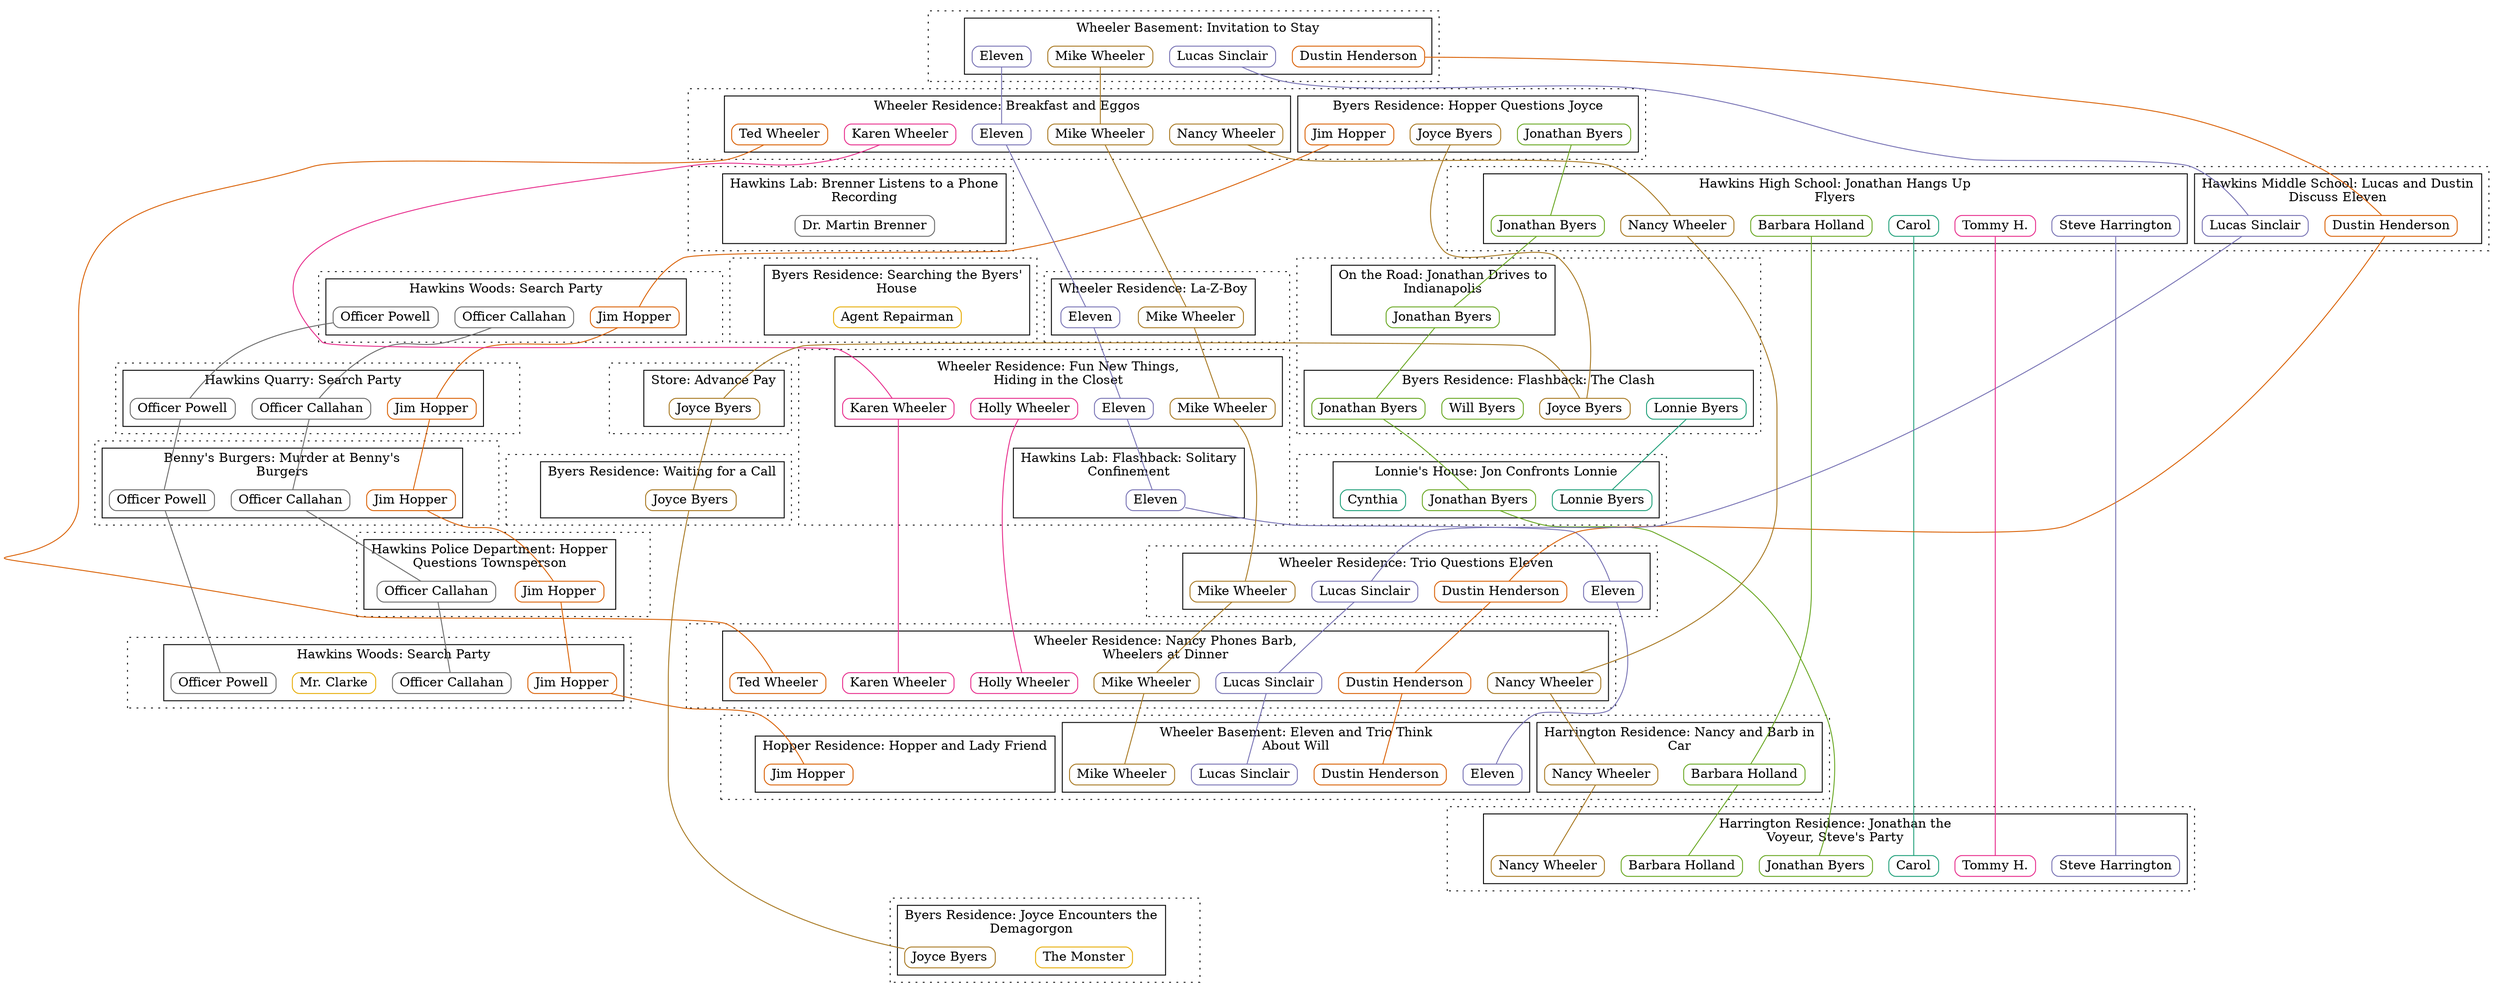// Chapter Two: The Weirdo on Maple Street
digraph {
	center=1 randir=TB
	edge [dir=none]
	node [height=0.3 width=0.3]
	subgraph timeline {
		node [label="" style=invis]
		edge [style=invis]
		epoch_1 -> epoch_2
		epoch_2 -> epoch_3
		epoch_3 -> epoch_4
		epoch_4 -> epoch_5
		epoch_5 -> epoch_6
		epoch_6 -> epoch_7
		epoch_7 -> epoch_8
		epoch_8 -> epoch_9
		epoch_9 -> epoch_10
		epoch_10 -> epoch_11
		epoch_11 -> epoch_12
		epoch_12 -> epoch_13
		epoch_13 -> epoch_14
		epoch_14 -> epoch_15
		epoch_15 -> epoch_16
		epoch_16 -> epoch_17
		epoch_17 -> epoch_18
		epoch_18 -> epoch_19
		epoch_19 -> epoch_20
		epoch_20 -> epoch_21
	}
	// Styles for Character Nodes
	{
		node [colorscheme=dark28 shape=box style=rounded]
		edge [colorscheme=dark28]
		{
			node [color=1 label="Lonnie Byers"]
			edge [color=1]
			Lonnie_epoch_7_1 -> Lonnie_epoch_14_0
		}
		{
			node [color=2 label="Jim Hopper"]
			edge [color=2]
			Hopper_epoch_2_0 -> Hopper_epoch_4_0
			Hopper_epoch_4_0 -> Hopper_epoch_12_0
			Hopper_epoch_12_0 -> Hopper_epoch_13_0
			Hopper_epoch_13_0 -> Hopper_epoch_16_0
			Hopper_epoch_16_0 -> Hopper_epoch_18_0
			Hopper_epoch_18_0 -> Hopper_epoch_19_2
		}
		{
			node [color=3 label=Eleven]
			edge [color=3]
			Eleven_epoch_1_0 -> Eleven_epoch_2_1
			Eleven_epoch_2_1 -> Eleven_epoch_6_0
			Eleven_epoch_6_0 -> Eleven_epoch_10_0
			Eleven_epoch_10_0 -> Eleven_epoch_10_1
			Eleven_epoch_10_1 -> Eleven_epoch_15_0
			Eleven_epoch_15_0 -> Eleven_epoch_19_0
		}
		{
			node [color=4 label="Holly Wheeler"]
			edge [color=4]
			Holly_epoch_10_0 -> Holly_epoch_17_0
		}
		{
			node [color=5 label="Jonathan Byers"]
			edge [color=5]
			Jonathan_epoch_2_0 -> Jonathan_epoch_5_0
			Jonathan_epoch_5_0 -> Jonathan_epoch_7_0
			Jonathan_epoch_7_0 -> Jonathan_epoch_7_1
			Jonathan_epoch_7_1 -> Jonathan_epoch_14_0
			Jonathan_epoch_14_0 -> Jonathan_epoch_20_0
		}
		{
			node [color=6 label="Agent Repairman"]
			edge [color=6]
			Agent_Repairman_epoch_9_0
		}
		{
			node [color=7 label="Mike Wheeler"]
			edge [color=7]
			Mike_epoch_1_0 -> Mike_epoch_2_1
			Mike_epoch_2_1 -> Mike_epoch_6_0
			Mike_epoch_6_0 -> Mike_epoch_10_0
			Mike_epoch_10_0 -> Mike_epoch_15_0
			Mike_epoch_15_0 -> Mike_epoch_17_0
			Mike_epoch_17_0 -> Mike_epoch_19_0
		}
		{
			node [color=8 label="Officer Callahan"]
			edge [color=8]
			Officer_Callahan_epoch_4_0 -> Officer_Callahan_epoch_12_0
			Officer_Callahan_epoch_12_0 -> Officer_Callahan_epoch_13_0
			Officer_Callahan_epoch_13_0 -> Officer_Callahan_epoch_16_0
			Officer_Callahan_epoch_16_0 -> Officer_Callahan_epoch_18_0
		}
		{
			node [color=1 label=Carol]
			edge [color=1]
			Carol_epoch_5_0 -> Carol_epoch_20_0
		}
		{
			node [color=2 label="Dustin Henderson"]
			edge [color=2]
			Dustin_epoch_1_0 -> Dustin_epoch_5_1
			Dustin_epoch_5_1 -> Dustin_epoch_15_0
			Dustin_epoch_15_0 -> Dustin_epoch_17_0
			Dustin_epoch_17_0 -> Dustin_epoch_19_0
		}
		{
			node [color=3 label="Lucas Sinclair"]
			edge [color=3]
			Lucas_epoch_1_0 -> Lucas_epoch_5_1
			Lucas_epoch_5_1 -> Lucas_epoch_15_0
			Lucas_epoch_15_0 -> Lucas_epoch_17_0
			Lucas_epoch_17_0 -> Lucas_epoch_19_0
		}
		{
			node [color=4 label="Tommy H."]
			edge [color=4]
			Tommy_epoch_5_0 -> Tommy_epoch_20_0
		}
		{
			node [color=5 label="Will Byers"]
			edge [color=5]
			Will_epoch_7_1
		}
		{
			node [color=6 label="Mr. Clarke"]
			edge [color=6]
			Mr_Clarke_epoch_18_0
		}
		{
			node [color=7 label="Nancy Wheeler"]
			edge [color=7]
			Nancy_epoch_2_1 -> Nancy_epoch_5_0
			Nancy_epoch_5_0 -> Nancy_epoch_17_0
			Nancy_epoch_17_0 -> Nancy_epoch_19_1
			Nancy_epoch_19_1 -> Nancy_epoch_20_0
		}
		{
			node [color=8 label="Dr. Martin Brenner"]
			edge [color=8]
			Brenner_epoch_3_0
		}
		{
			node [color=1 label=Cynthia]
			edge [color=1]
			Cynthia_epoch_14_0
		}
		{
			node [color=2 label="Ted Wheeler"]
			edge [color=2]
			Ted_epoch_2_1 -> Ted_epoch_17_0
		}
		{
			node [color=3 label="Steve Harrington"]
			edge [color=3]
			Steve_epoch_5_0 -> Steve_epoch_20_0
		}
		{
			node [color=4 label="Karen Wheeler"]
			edge [color=4]
			Karen_epoch_2_1 -> Karen_epoch_10_0
			Karen_epoch_10_0 -> Karen_epoch_17_0
		}
		{
			node [color=5 label="Barbara Holland"]
			edge [color=5]
			Barb_epoch_5_0 -> Barb_epoch_19_1
			Barb_epoch_19_1 -> Barb_epoch_20_0
		}
		{
			node [color=6 label="The Monster"]
			edge [color=6]
			The_Monster_epoch_21_0
		}
		{
			node [color=7 label="Joyce Byers"]
			edge [color=7]
			Joyce_epoch_2_0 -> Joyce_epoch_7_1
			Joyce_epoch_7_1 -> Joyce_epoch_8_0
			Joyce_epoch_8_0 -> Joyce_epoch_11_0
			Joyce_epoch_11_0 -> Joyce_epoch_21_0
		}
		{
			node [color=8 label="Officer Powell"]
			edge [color=8]
			Officer_Powell_epoch_4_0 -> Officer_Powell_epoch_12_0
			Officer_Powell_epoch_12_0 -> Officer_Powell_epoch_13_0
			Officer_Powell_epoch_13_0 -> Officer_Powell_epoch_18_0
		}
	}
	subgraph cluster_epoch_1 {
		graph [style=dotted]
		epoch_1
		subgraph cluster_epoch_1_0 {
			graph [style=solid]
			label="Wheeler Basement: Invitation to Stay"
			Mike_epoch_1_0
			Dustin_epoch_1_0
			Lucas_epoch_1_0
			Eleven_epoch_1_0
		}
	}
	subgraph cluster_epoch_2 {
		graph [style=dotted]
		epoch_2
		subgraph cluster_epoch_2_0 {
			graph [style=solid]
			label="Byers Residence: Hopper Questions Joyce"
			Joyce_epoch_2_0
			Jonathan_epoch_2_0
			Hopper_epoch_2_0
		}
		subgraph cluster_epoch_2_1 {
			graph [style=solid]
			label="Wheeler Residence: Breakfast and Eggos"
			Mike_epoch_2_1
			Nancy_epoch_2_1
			Karen_epoch_2_1
			Ted_epoch_2_1
			Eleven_epoch_2_1
		}
	}
	subgraph cluster_epoch_3 {
		graph [style=dotted]
		epoch_3
		subgraph cluster_epoch_3_0 {
			graph [style=solid]
			label="Hawkins Lab: Brenner Listens to a Phone
Recording"
			Brenner_epoch_3_0
		}
	}
	subgraph cluster_epoch_4 {
		graph [style=dotted]
		epoch_4
		subgraph cluster_epoch_4_0 {
			graph [style=solid]
			label="Hawkins Woods: Search Party"
			Hopper_epoch_4_0
			Officer_Powell_epoch_4_0
			Officer_Callahan_epoch_4_0
		}
	}
	subgraph cluster_epoch_5 {
		graph [style=dotted]
		epoch_5
		subgraph cluster_epoch_5_0 {
			graph [style=solid]
			label="Hawkins High School: Jonathan Hangs Up
Flyers"
			Barb_epoch_5_0
			Nancy_epoch_5_0
			Steve_epoch_5_0
			Tommy_epoch_5_0
			Carol_epoch_5_0
			Jonathan_epoch_5_0
		}
		subgraph cluster_epoch_5_1 {
			graph [style=solid]
			label="Hawkins Middle School: Lucas and Dustin
Discuss Eleven"
			Lucas_epoch_5_1
			Dustin_epoch_5_1
		}
	}
	subgraph cluster_epoch_6 {
		graph [style=dotted]
		epoch_6
		subgraph cluster_epoch_6_0 {
			graph [style=solid]
			label="Wheeler Residence: La-Z-Boy"
			Mike_epoch_6_0
			Eleven_epoch_6_0
		}
	}
	subgraph cluster_epoch_7 {
		graph [style=dotted]
		epoch_7
		subgraph cluster_epoch_7_0 {
			graph [style=solid]
			label="On the Road: Jonathan Drives to
Indianapolis"
			Jonathan_epoch_7_0
		}
		subgraph cluster_epoch_7_1 {
			graph [style=solid]
			label="Byers Residence: Flashback: The Clash"
			Jonathan_epoch_7_1
			Will_epoch_7_1
			Joyce_epoch_7_1
			Lonnie_epoch_7_1
		}
	}
	subgraph cluster_epoch_8 {
		graph [style=dotted]
		epoch_8
		subgraph cluster_epoch_8_0 {
			graph [style=solid]
			label="Store: Advance Pay"
			Joyce_epoch_8_0
		}
	}
	subgraph cluster_epoch_9 {
		graph [style=dotted]
		epoch_9
		subgraph cluster_epoch_9_0 {
			graph [style=solid]
			label="Byers Residence: Searching the Byers'
House"
			Agent_Repairman_epoch_9_0
		}
	}
	subgraph cluster_epoch_10 {
		graph [style=dotted]
		epoch_10
		subgraph cluster_epoch_10_0 {
			graph [style=solid]
			label="Wheeler Residence: Fun New Things,
Hiding in the Closet"
			Mike_epoch_10_0
			Eleven_epoch_10_0
			Karen_epoch_10_0
			Holly_epoch_10_0
		}
		subgraph cluster_epoch_10_1 {
			graph [style=solid]
			label="Hawkins Lab: Flashback: Solitary
Confinement"
			Eleven_epoch_10_1
		}
	}
	subgraph cluster_epoch_11 {
		graph [style=dotted]
		epoch_11
		subgraph cluster_epoch_11_0 {
			graph [style=solid]
			label="Byers Residence: Waiting for a Call"
			Joyce_epoch_11_0
		}
	}
	subgraph cluster_epoch_12 {
		graph [style=dotted]
		epoch_12
		subgraph cluster_epoch_12_0 {
			graph [style=solid]
			label="Hawkins Quarry: Search Party"
			Hopper_epoch_12_0
			Officer_Powell_epoch_12_0
			Officer_Callahan_epoch_12_0
		}
	}
	subgraph cluster_epoch_13 {
		graph [style=dotted]
		epoch_13
		subgraph cluster_epoch_13_0 {
			graph [style=solid]
			label="Benny's Burgers: Murder at Benny's
Burgers"
			Hopper_epoch_13_0
			Officer_Powell_epoch_13_0
			Officer_Callahan_epoch_13_0
		}
	}
	subgraph cluster_epoch_14 {
		graph [style=dotted]
		epoch_14
		subgraph cluster_epoch_14_0 {
			graph [style=solid]
			label="Lonnie's House: Jon Confronts Lonnie"
			Jonathan_epoch_14_0
			Lonnie_epoch_14_0
			Cynthia_epoch_14_0
		}
	}
	subgraph cluster_epoch_15 {
		graph [style=dotted]
		epoch_15
		subgraph cluster_epoch_15_0 {
			graph [style=solid]
			label="Wheeler Residence: Trio Questions Eleven"
			Lucas_epoch_15_0
			Dustin_epoch_15_0
			Mike_epoch_15_0
			Eleven_epoch_15_0
		}
	}
	subgraph cluster_epoch_16 {
		graph [style=dotted]
		epoch_16
		subgraph cluster_epoch_16_0 {
			graph [style=solid]
			label="Hawkins Police Department: Hopper
Questions Townsperson"
			Hopper_epoch_16_0
			Officer_Callahan_epoch_16_0
		}
	}
	subgraph cluster_epoch_17 {
		graph [style=dotted]
		epoch_17
		subgraph cluster_epoch_17_0 {
			graph [style=solid]
			label="Wheeler Residence: Nancy Phones Barb,
Wheelers at Dinner"
			Nancy_epoch_17_0
			Karen_epoch_17_0
			Ted_epoch_17_0
			Mike_epoch_17_0
			Dustin_epoch_17_0
			Lucas_epoch_17_0
			Holly_epoch_17_0
		}
	}
	subgraph cluster_epoch_18 {
		graph [style=dotted]
		epoch_18
		subgraph cluster_epoch_18_0 {
			graph [style=solid]
			label="Hawkins Woods: Search Party"
			Hopper_epoch_18_0
			Officer_Powell_epoch_18_0
			Officer_Callahan_epoch_18_0
			Mr_Clarke_epoch_18_0
		}
	}
	subgraph cluster_epoch_19 {
		graph [style=dotted]
		epoch_19
		subgraph cluster_epoch_19_0 {
			graph [style=solid]
			label="Wheeler Basement: Eleven and Trio Think
About Will"
			Eleven_epoch_19_0
			Mike_epoch_19_0
			Dustin_epoch_19_0
			Lucas_epoch_19_0
		}
		subgraph cluster_epoch_19_1 {
			graph [style=solid]
			label="Harrington Residence: Nancy and Barb in
Car"
			Nancy_epoch_19_1
			Barb_epoch_19_1
		}
		subgraph cluster_epoch_19_2 {
			graph [style=solid]
			label="Hopper Residence: Hopper and Lady Friend"
			Hopper_epoch_19_2
		}
	}
	subgraph cluster_epoch_20 {
		graph [style=dotted]
		epoch_20
		subgraph cluster_epoch_20_0 {
			graph [style=solid]
			label="Harrington Residence: Jonathan the
Voyeur, Steve's Party"
			Jonathan_epoch_20_0
			Steve_epoch_20_0
			Nancy_epoch_20_0
			Barb_epoch_20_0
			Tommy_epoch_20_0
			Carol_epoch_20_0
		}
	}
	subgraph cluster_epoch_21 {
		graph [style=dotted]
		epoch_21
		subgraph cluster_epoch_21_0 {
			graph [style=solid]
			label="Byers Residence: Joyce Encounters the
Demagorgon"
			Joyce_epoch_21_0
			The_Monster_epoch_21_0
		}
	}
}
